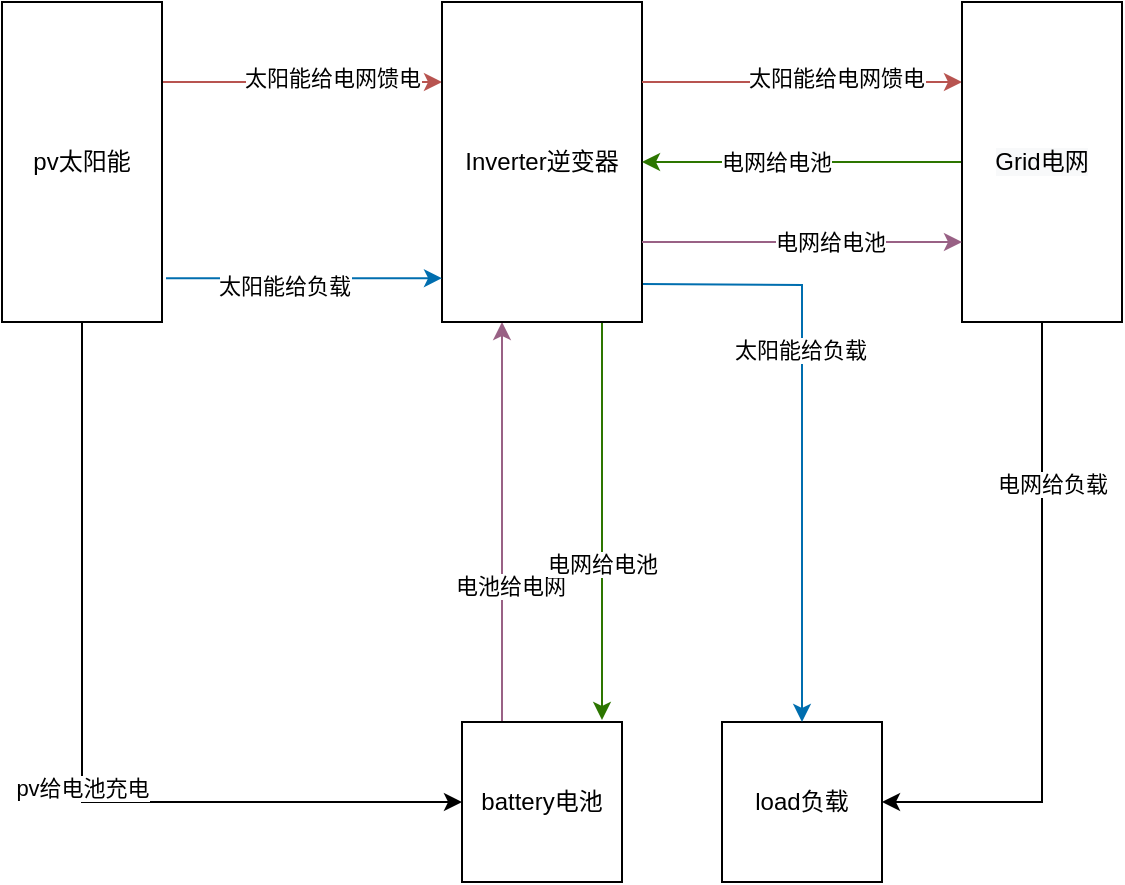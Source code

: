 <mxfile version="14.0.5" type="github">
  <diagram id="zFiF9Op-mUOR3EBwvule" name="Page-1">
    <mxGraphModel dx="782" dy="469" grid="1" gridSize="10" guides="1" tooltips="1" connect="1" arrows="1" fold="1" page="1" pageScale="1" pageWidth="827" pageHeight="1169" math="0" shadow="0">
      <root>
        <mxCell id="0" />
        <mxCell id="1" parent="0" />
        <mxCell id="paRQzdsvZ5kCJrLPlrh8-22" style="edgeStyle=orthogonalEdgeStyle;rounded=0;orthogonalLoop=1;jettySize=auto;html=1;entryX=0;entryY=0.25;entryDx=0;entryDy=0;fillColor=#f8cecc;strokeColor=#b85450;exitX=1;exitY=0.25;exitDx=0;exitDy=0;" edge="1" parent="1" source="paRQzdsvZ5kCJrLPlrh8-30" target="paRQzdsvZ5kCJrLPlrh8-18">
          <mxGeometry relative="1" as="geometry">
            <mxPoint x="120" y="60" as="sourcePoint" />
          </mxGeometry>
        </mxCell>
        <mxCell id="paRQzdsvZ5kCJrLPlrh8-25" value="太阳能给电网馈电" style="edgeLabel;html=1;align=center;verticalAlign=middle;resizable=0;points=[];" vertex="1" connectable="0" parent="paRQzdsvZ5kCJrLPlrh8-22">
          <mxGeometry x="0.209" y="2" relative="1" as="geometry">
            <mxPoint as="offset" />
          </mxGeometry>
        </mxCell>
        <mxCell id="paRQzdsvZ5kCJrLPlrh8-44" style="edgeStyle=orthogonalEdgeStyle;rounded=0;orthogonalLoop=1;jettySize=auto;html=1;exitX=0.25;exitY=0;exitDx=0;exitDy=0;fillColor=#e6d0de;strokeColor=#996185;gradientColor=#d5739d;" edge="1" parent="1" source="paRQzdsvZ5kCJrLPlrh8-4">
          <mxGeometry relative="1" as="geometry">
            <mxPoint x="290" y="160" as="targetPoint" />
          </mxGeometry>
        </mxCell>
        <mxCell id="paRQzdsvZ5kCJrLPlrh8-45" value="电池给电网" style="edgeLabel;html=1;align=center;verticalAlign=middle;resizable=0;points=[];" vertex="1" connectable="0" parent="paRQzdsvZ5kCJrLPlrh8-44">
          <mxGeometry x="-0.32" y="-4" relative="1" as="geometry">
            <mxPoint as="offset" />
          </mxGeometry>
        </mxCell>
        <mxCell id="paRQzdsvZ5kCJrLPlrh8-4" value="battery电池" style="whiteSpace=wrap;html=1;aspect=fixed;" vertex="1" parent="1">
          <mxGeometry x="270" y="360" width="80" height="80" as="geometry" />
        </mxCell>
        <mxCell id="paRQzdsvZ5kCJrLPlrh8-5" value="load负载" style="whiteSpace=wrap;html=1;aspect=fixed;" vertex="1" parent="1">
          <mxGeometry x="400" y="360" width="80" height="80" as="geometry" />
        </mxCell>
        <mxCell id="paRQzdsvZ5kCJrLPlrh8-32" style="edgeStyle=orthogonalEdgeStyle;rounded=0;orthogonalLoop=1;jettySize=auto;html=1;entryX=0.5;entryY=0;entryDx=0;entryDy=0;fillColor=#1ba1e2;strokeColor=#006EAF;" edge="1" parent="1" target="paRQzdsvZ5kCJrLPlrh8-5">
          <mxGeometry relative="1" as="geometry">
            <mxPoint x="360" y="141" as="sourcePoint" />
          </mxGeometry>
        </mxCell>
        <mxCell id="paRQzdsvZ5kCJrLPlrh8-34" value="太阳能给负载" style="edgeLabel;html=1;align=center;verticalAlign=middle;resizable=0;points=[];" vertex="1" connectable="0" parent="paRQzdsvZ5kCJrLPlrh8-32">
          <mxGeometry x="-0.25" y="-1" relative="1" as="geometry">
            <mxPoint as="offset" />
          </mxGeometry>
        </mxCell>
        <mxCell id="paRQzdsvZ5kCJrLPlrh8-39" style="edgeStyle=orthogonalEdgeStyle;rounded=0;orthogonalLoop=1;jettySize=auto;html=1;fillColor=#60a917;strokeColor=#2D7600;" edge="1" parent="1">
          <mxGeometry relative="1" as="geometry">
            <mxPoint x="340" y="160" as="sourcePoint" />
            <mxPoint x="340" y="359" as="targetPoint" />
          </mxGeometry>
        </mxCell>
        <mxCell id="paRQzdsvZ5kCJrLPlrh8-41" value="电网给电池" style="edgeLabel;html=1;align=center;verticalAlign=middle;resizable=0;points=[];" vertex="1" connectable="0" parent="paRQzdsvZ5kCJrLPlrh8-39">
          <mxGeometry x="0.217" relative="1" as="geometry">
            <mxPoint as="offset" />
          </mxGeometry>
        </mxCell>
        <mxCell id="paRQzdsvZ5kCJrLPlrh8-18" value="&lt;span&gt;Inverter逆变器&lt;/span&gt;" style="rounded=0;whiteSpace=wrap;html=1;" vertex="1" parent="1">
          <mxGeometry x="260" width="100" height="160" as="geometry" />
        </mxCell>
        <mxCell id="paRQzdsvZ5kCJrLPlrh8-26" style="edgeStyle=orthogonalEdgeStyle;rounded=0;orthogonalLoop=1;jettySize=auto;html=1;entryX=0;entryY=0.25;entryDx=0;entryDy=0;fillColor=#f8cecc;strokeColor=#b85450;exitX=1;exitY=0.25;exitDx=0;exitDy=0;" edge="1" parent="1" source="paRQzdsvZ5kCJrLPlrh8-18" target="paRQzdsvZ5kCJrLPlrh8-31">
          <mxGeometry relative="1" as="geometry">
            <mxPoint x="350" y="79.5" as="sourcePoint" />
            <mxPoint x="520" y="55" as="targetPoint" />
          </mxGeometry>
        </mxCell>
        <mxCell id="paRQzdsvZ5kCJrLPlrh8-27" value="太阳能给电网馈电" style="edgeLabel;html=1;align=center;verticalAlign=middle;resizable=0;points=[];" vertex="1" connectable="0" parent="paRQzdsvZ5kCJrLPlrh8-26">
          <mxGeometry x="0.209" y="2" relative="1" as="geometry">
            <mxPoint as="offset" />
          </mxGeometry>
        </mxCell>
        <mxCell id="paRQzdsvZ5kCJrLPlrh8-29" value="" style="endArrow=classic;html=1;exitX=1.025;exitY=0.863;exitDx=0;exitDy=0;entryX=0;entryY=0.863;entryDx=0;entryDy=0;fillColor=#1ba1e2;strokeColor=#006EAF;exitPerimeter=0;entryPerimeter=0;" edge="1" parent="1" source="paRQzdsvZ5kCJrLPlrh8-30" target="paRQzdsvZ5kCJrLPlrh8-18">
          <mxGeometry width="50" height="50" relative="1" as="geometry">
            <mxPoint x="120" y="100" as="sourcePoint" />
            <mxPoint x="270" y="98" as="targetPoint" />
          </mxGeometry>
        </mxCell>
        <mxCell id="paRQzdsvZ5kCJrLPlrh8-33" value="太阳能给负载" style="edgeLabel;html=1;align=center;verticalAlign=middle;resizable=0;points=[];" vertex="1" connectable="0" parent="paRQzdsvZ5kCJrLPlrh8-29">
          <mxGeometry x="-0.142" y="-4" relative="1" as="geometry">
            <mxPoint as="offset" />
          </mxGeometry>
        </mxCell>
        <mxCell id="paRQzdsvZ5kCJrLPlrh8-35" style="edgeStyle=orthogonalEdgeStyle;rounded=0;orthogonalLoop=1;jettySize=auto;html=1;entryX=0;entryY=0.5;entryDx=0;entryDy=0;exitX=0.5;exitY=1;exitDx=0;exitDy=0;" edge="1" parent="1" source="paRQzdsvZ5kCJrLPlrh8-30" target="paRQzdsvZ5kCJrLPlrh8-4">
          <mxGeometry relative="1" as="geometry" />
        </mxCell>
        <mxCell id="paRQzdsvZ5kCJrLPlrh8-36" value="pv给电池充电" style="edgeLabel;html=1;align=center;verticalAlign=middle;resizable=0;points=[];" vertex="1" connectable="0" parent="paRQzdsvZ5kCJrLPlrh8-35">
          <mxGeometry x="0.082" relative="1" as="geometry">
            <mxPoint as="offset" />
          </mxGeometry>
        </mxCell>
        <mxCell id="paRQzdsvZ5kCJrLPlrh8-30" value="&lt;span&gt;pv太阳能&lt;/span&gt;" style="rounded=0;whiteSpace=wrap;html=1;" vertex="1" parent="1">
          <mxGeometry x="40" width="80" height="160" as="geometry" />
        </mxCell>
        <mxCell id="paRQzdsvZ5kCJrLPlrh8-38" style="edgeStyle=orthogonalEdgeStyle;rounded=0;orthogonalLoop=1;jettySize=auto;html=1;entryX=1;entryY=0.5;entryDx=0;entryDy=0;fillColor=#60a917;strokeColor=#2D7600;" edge="1" parent="1" source="paRQzdsvZ5kCJrLPlrh8-31" target="paRQzdsvZ5kCJrLPlrh8-18">
          <mxGeometry relative="1" as="geometry" />
        </mxCell>
        <mxCell id="paRQzdsvZ5kCJrLPlrh8-40" value="电网给电池" style="edgeLabel;html=1;align=center;verticalAlign=middle;resizable=0;points=[];" vertex="1" connectable="0" parent="paRQzdsvZ5kCJrLPlrh8-38">
          <mxGeometry x="0.167" relative="1" as="geometry">
            <mxPoint as="offset" />
          </mxGeometry>
        </mxCell>
        <mxCell id="paRQzdsvZ5kCJrLPlrh8-46" style="edgeStyle=orthogonalEdgeStyle;rounded=0;orthogonalLoop=1;jettySize=auto;html=1;entryX=1;entryY=0.5;entryDx=0;entryDy=0;exitX=0.5;exitY=1;exitDx=0;exitDy=0;" edge="1" parent="1" source="paRQzdsvZ5kCJrLPlrh8-31" target="paRQzdsvZ5kCJrLPlrh8-5">
          <mxGeometry relative="1" as="geometry" />
        </mxCell>
        <mxCell id="paRQzdsvZ5kCJrLPlrh8-47" value="电网给负载" style="edgeLabel;html=1;align=center;verticalAlign=middle;resizable=0;points=[];" vertex="1" connectable="0" parent="paRQzdsvZ5kCJrLPlrh8-46">
          <mxGeometry x="-0.494" y="5" relative="1" as="geometry">
            <mxPoint as="offset" />
          </mxGeometry>
        </mxCell>
        <mxCell id="paRQzdsvZ5kCJrLPlrh8-31" value="&#xa;&#xa;&lt;span style=&quot;color: rgb(0, 0, 0); font-family: helvetica; font-size: 12px; font-style: normal; font-weight: 400; letter-spacing: normal; text-align: center; text-indent: 0px; text-transform: none; word-spacing: 0px; background-color: rgb(248, 249, 250); display: inline; float: none;&quot;&gt;Grid电网&lt;/span&gt;&#xa;&#xa;" style="rounded=0;whiteSpace=wrap;html=1;" vertex="1" parent="1">
          <mxGeometry x="520" width="80" height="160" as="geometry" />
        </mxCell>
        <mxCell id="paRQzdsvZ5kCJrLPlrh8-42" style="edgeStyle=orthogonalEdgeStyle;rounded=0;orthogonalLoop=1;jettySize=auto;html=1;entryX=0;entryY=0.75;entryDx=0;entryDy=0;fillColor=#e6d0de;strokeColor=#996185;exitX=1;exitY=0.75;exitDx=0;exitDy=0;gradientColor=#d5739d;" edge="1" parent="1" source="paRQzdsvZ5kCJrLPlrh8-18" target="paRQzdsvZ5kCJrLPlrh8-31">
          <mxGeometry relative="1" as="geometry">
            <mxPoint x="520" y="120" as="sourcePoint" />
            <mxPoint x="360" y="120" as="targetPoint" />
          </mxGeometry>
        </mxCell>
        <mxCell id="paRQzdsvZ5kCJrLPlrh8-43" value="电网给电池" style="edgeLabel;html=1;align=center;verticalAlign=middle;resizable=0;points=[];" vertex="1" connectable="0" parent="paRQzdsvZ5kCJrLPlrh8-42">
          <mxGeometry x="0.167" relative="1" as="geometry">
            <mxPoint as="offset" />
          </mxGeometry>
        </mxCell>
      </root>
    </mxGraphModel>
  </diagram>
</mxfile>
